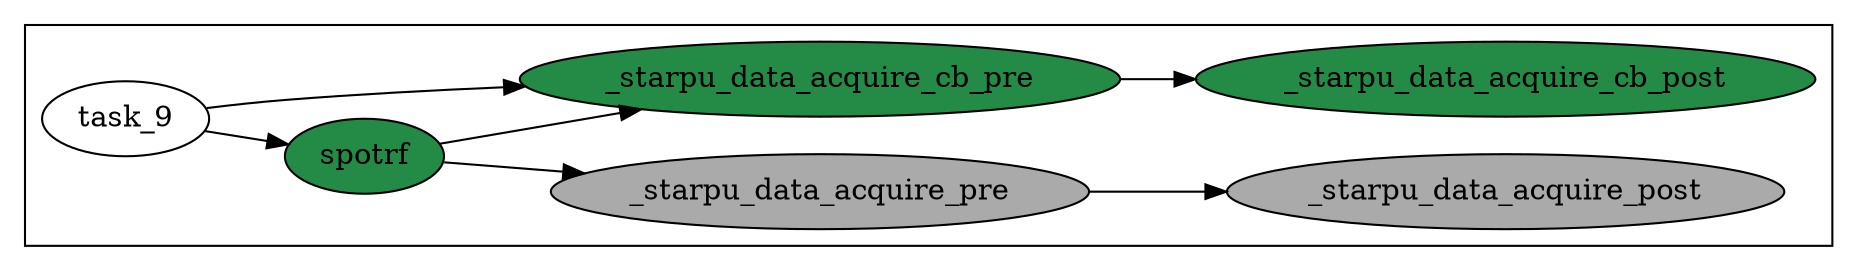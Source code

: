 digraph G {
	color=white
	rankdir=LR;
subgraph cluster_0 {
	color=black;
	 "task_9"->"task_10"
	 "task_12"->"task_11"
	 "task_10"->"task_12"
	 "task_9"->"task_12"
	 "task_11" [ style=filled, label="_starpu_data_acquire_cb_post", fillcolor="/greens9/7"]
	 "task_12" [ style=filled, label="_starpu_data_acquire_cb_pre", fillcolor="/greens9/7"]
	 "task_10" [ style=filled, label="spotrf", fillcolor="/greens9/7"]
	 "task_14"->"task_13"
	 "task_10"->"task_14"
	 "task_14" [ style=filled, label="_starpu_data_acquire_pre", fillcolor="#aaaaaa"]
	 "task_13" [ style=filled, label="_starpu_data_acquire_post", fillcolor="#aaaaaa"]
}
}
